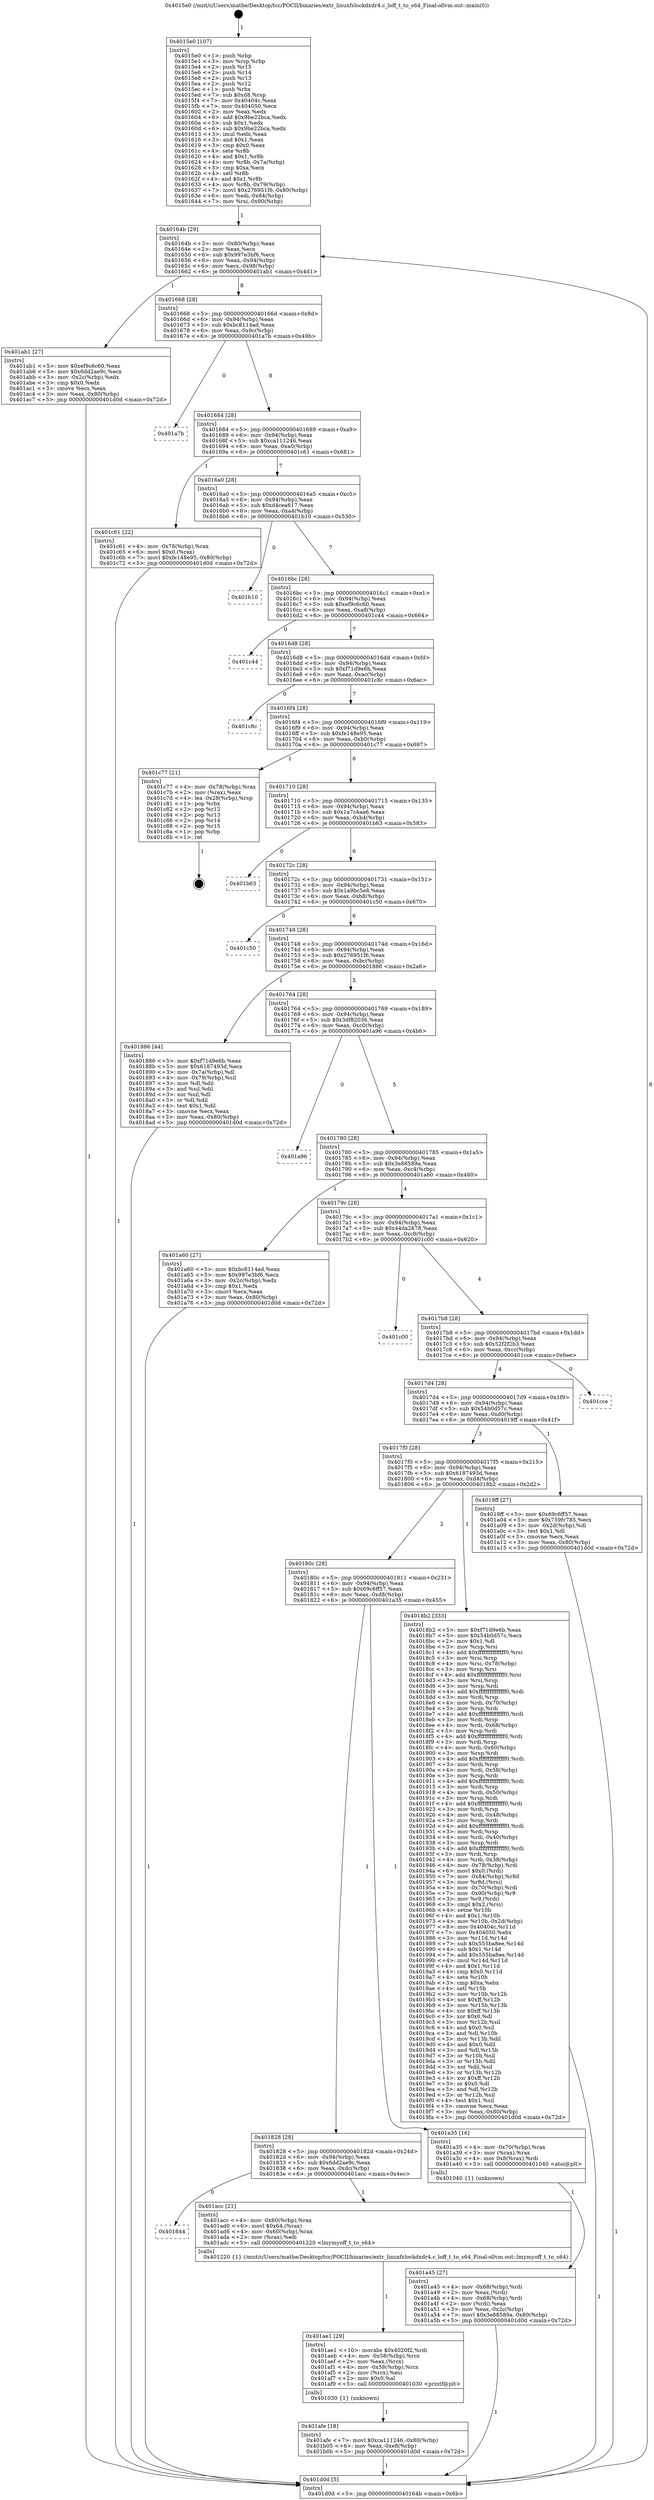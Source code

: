 digraph "0x4015e0" {
  label = "0x4015e0 (/mnt/c/Users/mathe/Desktop/tcc/POCII/binaries/extr_linuxfslockdxdr4.c_loff_t_to_s64_Final-ollvm.out::main(0))"
  labelloc = "t"
  node[shape=record]

  Entry [label="",width=0.3,height=0.3,shape=circle,fillcolor=black,style=filled]
  "0x40164b" [label="{
     0x40164b [29]\l
     | [instrs]\l
     &nbsp;&nbsp;0x40164b \<+3\>: mov -0x80(%rbp),%eax\l
     &nbsp;&nbsp;0x40164e \<+2\>: mov %eax,%ecx\l
     &nbsp;&nbsp;0x401650 \<+6\>: sub $0x997e3bf6,%ecx\l
     &nbsp;&nbsp;0x401656 \<+6\>: mov %eax,-0x94(%rbp)\l
     &nbsp;&nbsp;0x40165c \<+6\>: mov %ecx,-0x98(%rbp)\l
     &nbsp;&nbsp;0x401662 \<+6\>: je 0000000000401ab1 \<main+0x4d1\>\l
  }"]
  "0x401ab1" [label="{
     0x401ab1 [27]\l
     | [instrs]\l
     &nbsp;&nbsp;0x401ab1 \<+5\>: mov $0xef9c6c60,%eax\l
     &nbsp;&nbsp;0x401ab6 \<+5\>: mov $0x6dd2ae9c,%ecx\l
     &nbsp;&nbsp;0x401abb \<+3\>: mov -0x2c(%rbp),%edx\l
     &nbsp;&nbsp;0x401abe \<+3\>: cmp $0x0,%edx\l
     &nbsp;&nbsp;0x401ac1 \<+3\>: cmove %ecx,%eax\l
     &nbsp;&nbsp;0x401ac4 \<+3\>: mov %eax,-0x80(%rbp)\l
     &nbsp;&nbsp;0x401ac7 \<+5\>: jmp 0000000000401d0d \<main+0x72d\>\l
  }"]
  "0x401668" [label="{
     0x401668 [28]\l
     | [instrs]\l
     &nbsp;&nbsp;0x401668 \<+5\>: jmp 000000000040166d \<main+0x8d\>\l
     &nbsp;&nbsp;0x40166d \<+6\>: mov -0x94(%rbp),%eax\l
     &nbsp;&nbsp;0x401673 \<+5\>: sub $0xbc8114ad,%eax\l
     &nbsp;&nbsp;0x401678 \<+6\>: mov %eax,-0x9c(%rbp)\l
     &nbsp;&nbsp;0x40167e \<+6\>: je 0000000000401a7b \<main+0x49b\>\l
  }"]
  Exit [label="",width=0.3,height=0.3,shape=circle,fillcolor=black,style=filled,peripheries=2]
  "0x401a7b" [label="{
     0x401a7b\l
  }", style=dashed]
  "0x401684" [label="{
     0x401684 [28]\l
     | [instrs]\l
     &nbsp;&nbsp;0x401684 \<+5\>: jmp 0000000000401689 \<main+0xa9\>\l
     &nbsp;&nbsp;0x401689 \<+6\>: mov -0x94(%rbp),%eax\l
     &nbsp;&nbsp;0x40168f \<+5\>: sub $0xca111246,%eax\l
     &nbsp;&nbsp;0x401694 \<+6\>: mov %eax,-0xa0(%rbp)\l
     &nbsp;&nbsp;0x40169a \<+6\>: je 0000000000401c61 \<main+0x681\>\l
  }"]
  "0x401afe" [label="{
     0x401afe [18]\l
     | [instrs]\l
     &nbsp;&nbsp;0x401afe \<+7\>: movl $0xca111246,-0x80(%rbp)\l
     &nbsp;&nbsp;0x401b05 \<+6\>: mov %eax,-0xe8(%rbp)\l
     &nbsp;&nbsp;0x401b0b \<+5\>: jmp 0000000000401d0d \<main+0x72d\>\l
  }"]
  "0x401c61" [label="{
     0x401c61 [22]\l
     | [instrs]\l
     &nbsp;&nbsp;0x401c61 \<+4\>: mov -0x78(%rbp),%rax\l
     &nbsp;&nbsp;0x401c65 \<+6\>: movl $0x0,(%rax)\l
     &nbsp;&nbsp;0x401c6b \<+7\>: movl $0xfe148e95,-0x80(%rbp)\l
     &nbsp;&nbsp;0x401c72 \<+5\>: jmp 0000000000401d0d \<main+0x72d\>\l
  }"]
  "0x4016a0" [label="{
     0x4016a0 [28]\l
     | [instrs]\l
     &nbsp;&nbsp;0x4016a0 \<+5\>: jmp 00000000004016a5 \<main+0xc5\>\l
     &nbsp;&nbsp;0x4016a5 \<+6\>: mov -0x94(%rbp),%eax\l
     &nbsp;&nbsp;0x4016ab \<+5\>: sub $0xd4cea617,%eax\l
     &nbsp;&nbsp;0x4016b0 \<+6\>: mov %eax,-0xa4(%rbp)\l
     &nbsp;&nbsp;0x4016b6 \<+6\>: je 0000000000401b10 \<main+0x530\>\l
  }"]
  "0x401ae1" [label="{
     0x401ae1 [29]\l
     | [instrs]\l
     &nbsp;&nbsp;0x401ae1 \<+10\>: movabs $0x4020f2,%rdi\l
     &nbsp;&nbsp;0x401aeb \<+4\>: mov -0x58(%rbp),%rcx\l
     &nbsp;&nbsp;0x401aef \<+2\>: mov %eax,(%rcx)\l
     &nbsp;&nbsp;0x401af1 \<+4\>: mov -0x58(%rbp),%rcx\l
     &nbsp;&nbsp;0x401af5 \<+2\>: mov (%rcx),%esi\l
     &nbsp;&nbsp;0x401af7 \<+2\>: mov $0x0,%al\l
     &nbsp;&nbsp;0x401af9 \<+5\>: call 0000000000401030 \<printf@plt\>\l
     | [calls]\l
     &nbsp;&nbsp;0x401030 \{1\} (unknown)\l
  }"]
  "0x401b10" [label="{
     0x401b10\l
  }", style=dashed]
  "0x4016bc" [label="{
     0x4016bc [28]\l
     | [instrs]\l
     &nbsp;&nbsp;0x4016bc \<+5\>: jmp 00000000004016c1 \<main+0xe1\>\l
     &nbsp;&nbsp;0x4016c1 \<+6\>: mov -0x94(%rbp),%eax\l
     &nbsp;&nbsp;0x4016c7 \<+5\>: sub $0xef9c6c60,%eax\l
     &nbsp;&nbsp;0x4016cc \<+6\>: mov %eax,-0xa8(%rbp)\l
     &nbsp;&nbsp;0x4016d2 \<+6\>: je 0000000000401c44 \<main+0x664\>\l
  }"]
  "0x401844" [label="{
     0x401844\l
  }", style=dashed]
  "0x401c44" [label="{
     0x401c44\l
  }", style=dashed]
  "0x4016d8" [label="{
     0x4016d8 [28]\l
     | [instrs]\l
     &nbsp;&nbsp;0x4016d8 \<+5\>: jmp 00000000004016dd \<main+0xfd\>\l
     &nbsp;&nbsp;0x4016dd \<+6\>: mov -0x94(%rbp),%eax\l
     &nbsp;&nbsp;0x4016e3 \<+5\>: sub $0xf71d9e6b,%eax\l
     &nbsp;&nbsp;0x4016e8 \<+6\>: mov %eax,-0xac(%rbp)\l
     &nbsp;&nbsp;0x4016ee \<+6\>: je 0000000000401c8c \<main+0x6ac\>\l
  }"]
  "0x401acc" [label="{
     0x401acc [21]\l
     | [instrs]\l
     &nbsp;&nbsp;0x401acc \<+4\>: mov -0x60(%rbp),%rax\l
     &nbsp;&nbsp;0x401ad0 \<+6\>: movl $0x64,(%rax)\l
     &nbsp;&nbsp;0x401ad6 \<+4\>: mov -0x60(%rbp),%rax\l
     &nbsp;&nbsp;0x401ada \<+2\>: mov (%rax),%edi\l
     &nbsp;&nbsp;0x401adc \<+5\>: call 0000000000401220 \<lmymyoff_t_to_s64\>\l
     | [calls]\l
     &nbsp;&nbsp;0x401220 \{1\} (/mnt/c/Users/mathe/Desktop/tcc/POCII/binaries/extr_linuxfslockdxdr4.c_loff_t_to_s64_Final-ollvm.out::lmymyoff_t_to_s64)\l
  }"]
  "0x401c8c" [label="{
     0x401c8c\l
  }", style=dashed]
  "0x4016f4" [label="{
     0x4016f4 [28]\l
     | [instrs]\l
     &nbsp;&nbsp;0x4016f4 \<+5\>: jmp 00000000004016f9 \<main+0x119\>\l
     &nbsp;&nbsp;0x4016f9 \<+6\>: mov -0x94(%rbp),%eax\l
     &nbsp;&nbsp;0x4016ff \<+5\>: sub $0xfe148e95,%eax\l
     &nbsp;&nbsp;0x401704 \<+6\>: mov %eax,-0xb0(%rbp)\l
     &nbsp;&nbsp;0x40170a \<+6\>: je 0000000000401c77 \<main+0x697\>\l
  }"]
  "0x401a45" [label="{
     0x401a45 [27]\l
     | [instrs]\l
     &nbsp;&nbsp;0x401a45 \<+4\>: mov -0x68(%rbp),%rdi\l
     &nbsp;&nbsp;0x401a49 \<+2\>: mov %eax,(%rdi)\l
     &nbsp;&nbsp;0x401a4b \<+4\>: mov -0x68(%rbp),%rdi\l
     &nbsp;&nbsp;0x401a4f \<+2\>: mov (%rdi),%eax\l
     &nbsp;&nbsp;0x401a51 \<+3\>: mov %eax,-0x2c(%rbp)\l
     &nbsp;&nbsp;0x401a54 \<+7\>: movl $0x3e88589a,-0x80(%rbp)\l
     &nbsp;&nbsp;0x401a5b \<+5\>: jmp 0000000000401d0d \<main+0x72d\>\l
  }"]
  "0x401c77" [label="{
     0x401c77 [21]\l
     | [instrs]\l
     &nbsp;&nbsp;0x401c77 \<+4\>: mov -0x78(%rbp),%rax\l
     &nbsp;&nbsp;0x401c7b \<+2\>: mov (%rax),%eax\l
     &nbsp;&nbsp;0x401c7d \<+4\>: lea -0x28(%rbp),%rsp\l
     &nbsp;&nbsp;0x401c81 \<+1\>: pop %rbx\l
     &nbsp;&nbsp;0x401c82 \<+2\>: pop %r12\l
     &nbsp;&nbsp;0x401c84 \<+2\>: pop %r13\l
     &nbsp;&nbsp;0x401c86 \<+2\>: pop %r14\l
     &nbsp;&nbsp;0x401c88 \<+2\>: pop %r15\l
     &nbsp;&nbsp;0x401c8a \<+1\>: pop %rbp\l
     &nbsp;&nbsp;0x401c8b \<+1\>: ret\l
  }"]
  "0x401710" [label="{
     0x401710 [28]\l
     | [instrs]\l
     &nbsp;&nbsp;0x401710 \<+5\>: jmp 0000000000401715 \<main+0x135\>\l
     &nbsp;&nbsp;0x401715 \<+6\>: mov -0x94(%rbp),%eax\l
     &nbsp;&nbsp;0x40171b \<+5\>: sub $0x1a7c4aa6,%eax\l
     &nbsp;&nbsp;0x401720 \<+6\>: mov %eax,-0xb4(%rbp)\l
     &nbsp;&nbsp;0x401726 \<+6\>: je 0000000000401b63 \<main+0x583\>\l
  }"]
  "0x401828" [label="{
     0x401828 [28]\l
     | [instrs]\l
     &nbsp;&nbsp;0x401828 \<+5\>: jmp 000000000040182d \<main+0x24d\>\l
     &nbsp;&nbsp;0x40182d \<+6\>: mov -0x94(%rbp),%eax\l
     &nbsp;&nbsp;0x401833 \<+5\>: sub $0x6dd2ae9c,%eax\l
     &nbsp;&nbsp;0x401838 \<+6\>: mov %eax,-0xdc(%rbp)\l
     &nbsp;&nbsp;0x40183e \<+6\>: je 0000000000401acc \<main+0x4ec\>\l
  }"]
  "0x401b63" [label="{
     0x401b63\l
  }", style=dashed]
  "0x40172c" [label="{
     0x40172c [28]\l
     | [instrs]\l
     &nbsp;&nbsp;0x40172c \<+5\>: jmp 0000000000401731 \<main+0x151\>\l
     &nbsp;&nbsp;0x401731 \<+6\>: mov -0x94(%rbp),%eax\l
     &nbsp;&nbsp;0x401737 \<+5\>: sub $0x1a9bc5e8,%eax\l
     &nbsp;&nbsp;0x40173c \<+6\>: mov %eax,-0xb8(%rbp)\l
     &nbsp;&nbsp;0x401742 \<+6\>: je 0000000000401c50 \<main+0x670\>\l
  }"]
  "0x401a35" [label="{
     0x401a35 [16]\l
     | [instrs]\l
     &nbsp;&nbsp;0x401a35 \<+4\>: mov -0x70(%rbp),%rax\l
     &nbsp;&nbsp;0x401a39 \<+3\>: mov (%rax),%rax\l
     &nbsp;&nbsp;0x401a3c \<+4\>: mov 0x8(%rax),%rdi\l
     &nbsp;&nbsp;0x401a40 \<+5\>: call 0000000000401040 \<atoi@plt\>\l
     | [calls]\l
     &nbsp;&nbsp;0x401040 \{1\} (unknown)\l
  }"]
  "0x401c50" [label="{
     0x401c50\l
  }", style=dashed]
  "0x401748" [label="{
     0x401748 [28]\l
     | [instrs]\l
     &nbsp;&nbsp;0x401748 \<+5\>: jmp 000000000040174d \<main+0x16d\>\l
     &nbsp;&nbsp;0x40174d \<+6\>: mov -0x94(%rbp),%eax\l
     &nbsp;&nbsp;0x401753 \<+5\>: sub $0x276951f6,%eax\l
     &nbsp;&nbsp;0x401758 \<+6\>: mov %eax,-0xbc(%rbp)\l
     &nbsp;&nbsp;0x40175e \<+6\>: je 0000000000401886 \<main+0x2a6\>\l
  }"]
  "0x40180c" [label="{
     0x40180c [28]\l
     | [instrs]\l
     &nbsp;&nbsp;0x40180c \<+5\>: jmp 0000000000401811 \<main+0x231\>\l
     &nbsp;&nbsp;0x401811 \<+6\>: mov -0x94(%rbp),%eax\l
     &nbsp;&nbsp;0x401817 \<+5\>: sub $0x69c6ff57,%eax\l
     &nbsp;&nbsp;0x40181c \<+6\>: mov %eax,-0xd8(%rbp)\l
     &nbsp;&nbsp;0x401822 \<+6\>: je 0000000000401a35 \<main+0x455\>\l
  }"]
  "0x401886" [label="{
     0x401886 [44]\l
     | [instrs]\l
     &nbsp;&nbsp;0x401886 \<+5\>: mov $0xf71d9e6b,%eax\l
     &nbsp;&nbsp;0x40188b \<+5\>: mov $0x6187493d,%ecx\l
     &nbsp;&nbsp;0x401890 \<+3\>: mov -0x7a(%rbp),%dl\l
     &nbsp;&nbsp;0x401893 \<+4\>: mov -0x79(%rbp),%sil\l
     &nbsp;&nbsp;0x401897 \<+3\>: mov %dl,%dil\l
     &nbsp;&nbsp;0x40189a \<+3\>: and %sil,%dil\l
     &nbsp;&nbsp;0x40189d \<+3\>: xor %sil,%dl\l
     &nbsp;&nbsp;0x4018a0 \<+3\>: or %dl,%dil\l
     &nbsp;&nbsp;0x4018a3 \<+4\>: test $0x1,%dil\l
     &nbsp;&nbsp;0x4018a7 \<+3\>: cmovne %ecx,%eax\l
     &nbsp;&nbsp;0x4018aa \<+3\>: mov %eax,-0x80(%rbp)\l
     &nbsp;&nbsp;0x4018ad \<+5\>: jmp 0000000000401d0d \<main+0x72d\>\l
  }"]
  "0x401764" [label="{
     0x401764 [28]\l
     | [instrs]\l
     &nbsp;&nbsp;0x401764 \<+5\>: jmp 0000000000401769 \<main+0x189\>\l
     &nbsp;&nbsp;0x401769 \<+6\>: mov -0x94(%rbp),%eax\l
     &nbsp;&nbsp;0x40176f \<+5\>: sub $0x3df82036,%eax\l
     &nbsp;&nbsp;0x401774 \<+6\>: mov %eax,-0xc0(%rbp)\l
     &nbsp;&nbsp;0x40177a \<+6\>: je 0000000000401a96 \<main+0x4b6\>\l
  }"]
  "0x401d0d" [label="{
     0x401d0d [5]\l
     | [instrs]\l
     &nbsp;&nbsp;0x401d0d \<+5\>: jmp 000000000040164b \<main+0x6b\>\l
  }"]
  "0x4015e0" [label="{
     0x4015e0 [107]\l
     | [instrs]\l
     &nbsp;&nbsp;0x4015e0 \<+1\>: push %rbp\l
     &nbsp;&nbsp;0x4015e1 \<+3\>: mov %rsp,%rbp\l
     &nbsp;&nbsp;0x4015e4 \<+2\>: push %r15\l
     &nbsp;&nbsp;0x4015e6 \<+2\>: push %r14\l
     &nbsp;&nbsp;0x4015e8 \<+2\>: push %r13\l
     &nbsp;&nbsp;0x4015ea \<+2\>: push %r12\l
     &nbsp;&nbsp;0x4015ec \<+1\>: push %rbx\l
     &nbsp;&nbsp;0x4015ed \<+7\>: sub $0xd8,%rsp\l
     &nbsp;&nbsp;0x4015f4 \<+7\>: mov 0x40404c,%eax\l
     &nbsp;&nbsp;0x4015fb \<+7\>: mov 0x404050,%ecx\l
     &nbsp;&nbsp;0x401602 \<+2\>: mov %eax,%edx\l
     &nbsp;&nbsp;0x401604 \<+6\>: add $0x9be22bca,%edx\l
     &nbsp;&nbsp;0x40160a \<+3\>: sub $0x1,%edx\l
     &nbsp;&nbsp;0x40160d \<+6\>: sub $0x9be22bca,%edx\l
     &nbsp;&nbsp;0x401613 \<+3\>: imul %edx,%eax\l
     &nbsp;&nbsp;0x401616 \<+3\>: and $0x1,%eax\l
     &nbsp;&nbsp;0x401619 \<+3\>: cmp $0x0,%eax\l
     &nbsp;&nbsp;0x40161c \<+4\>: sete %r8b\l
     &nbsp;&nbsp;0x401620 \<+4\>: and $0x1,%r8b\l
     &nbsp;&nbsp;0x401624 \<+4\>: mov %r8b,-0x7a(%rbp)\l
     &nbsp;&nbsp;0x401628 \<+3\>: cmp $0xa,%ecx\l
     &nbsp;&nbsp;0x40162b \<+4\>: setl %r8b\l
     &nbsp;&nbsp;0x40162f \<+4\>: and $0x1,%r8b\l
     &nbsp;&nbsp;0x401633 \<+4\>: mov %r8b,-0x79(%rbp)\l
     &nbsp;&nbsp;0x401637 \<+7\>: movl $0x276951f6,-0x80(%rbp)\l
     &nbsp;&nbsp;0x40163e \<+6\>: mov %edi,-0x84(%rbp)\l
     &nbsp;&nbsp;0x401644 \<+7\>: mov %rsi,-0x90(%rbp)\l
  }"]
  "0x4018b2" [label="{
     0x4018b2 [333]\l
     | [instrs]\l
     &nbsp;&nbsp;0x4018b2 \<+5\>: mov $0xf71d9e6b,%eax\l
     &nbsp;&nbsp;0x4018b7 \<+5\>: mov $0x54b0d57c,%ecx\l
     &nbsp;&nbsp;0x4018bc \<+2\>: mov $0x1,%dl\l
     &nbsp;&nbsp;0x4018be \<+3\>: mov %rsp,%rsi\l
     &nbsp;&nbsp;0x4018c1 \<+4\>: add $0xfffffffffffffff0,%rsi\l
     &nbsp;&nbsp;0x4018c5 \<+3\>: mov %rsi,%rsp\l
     &nbsp;&nbsp;0x4018c8 \<+4\>: mov %rsi,-0x78(%rbp)\l
     &nbsp;&nbsp;0x4018cc \<+3\>: mov %rsp,%rsi\l
     &nbsp;&nbsp;0x4018cf \<+4\>: add $0xfffffffffffffff0,%rsi\l
     &nbsp;&nbsp;0x4018d3 \<+3\>: mov %rsi,%rsp\l
     &nbsp;&nbsp;0x4018d6 \<+3\>: mov %rsp,%rdi\l
     &nbsp;&nbsp;0x4018d9 \<+4\>: add $0xfffffffffffffff0,%rdi\l
     &nbsp;&nbsp;0x4018dd \<+3\>: mov %rdi,%rsp\l
     &nbsp;&nbsp;0x4018e0 \<+4\>: mov %rdi,-0x70(%rbp)\l
     &nbsp;&nbsp;0x4018e4 \<+3\>: mov %rsp,%rdi\l
     &nbsp;&nbsp;0x4018e7 \<+4\>: add $0xfffffffffffffff0,%rdi\l
     &nbsp;&nbsp;0x4018eb \<+3\>: mov %rdi,%rsp\l
     &nbsp;&nbsp;0x4018ee \<+4\>: mov %rdi,-0x68(%rbp)\l
     &nbsp;&nbsp;0x4018f2 \<+3\>: mov %rsp,%rdi\l
     &nbsp;&nbsp;0x4018f5 \<+4\>: add $0xfffffffffffffff0,%rdi\l
     &nbsp;&nbsp;0x4018f9 \<+3\>: mov %rdi,%rsp\l
     &nbsp;&nbsp;0x4018fc \<+4\>: mov %rdi,-0x60(%rbp)\l
     &nbsp;&nbsp;0x401900 \<+3\>: mov %rsp,%rdi\l
     &nbsp;&nbsp;0x401903 \<+4\>: add $0xfffffffffffffff0,%rdi\l
     &nbsp;&nbsp;0x401907 \<+3\>: mov %rdi,%rsp\l
     &nbsp;&nbsp;0x40190a \<+4\>: mov %rdi,-0x58(%rbp)\l
     &nbsp;&nbsp;0x40190e \<+3\>: mov %rsp,%rdi\l
     &nbsp;&nbsp;0x401911 \<+4\>: add $0xfffffffffffffff0,%rdi\l
     &nbsp;&nbsp;0x401915 \<+3\>: mov %rdi,%rsp\l
     &nbsp;&nbsp;0x401918 \<+4\>: mov %rdi,-0x50(%rbp)\l
     &nbsp;&nbsp;0x40191c \<+3\>: mov %rsp,%rdi\l
     &nbsp;&nbsp;0x40191f \<+4\>: add $0xfffffffffffffff0,%rdi\l
     &nbsp;&nbsp;0x401923 \<+3\>: mov %rdi,%rsp\l
     &nbsp;&nbsp;0x401926 \<+4\>: mov %rdi,-0x48(%rbp)\l
     &nbsp;&nbsp;0x40192a \<+3\>: mov %rsp,%rdi\l
     &nbsp;&nbsp;0x40192d \<+4\>: add $0xfffffffffffffff0,%rdi\l
     &nbsp;&nbsp;0x401931 \<+3\>: mov %rdi,%rsp\l
     &nbsp;&nbsp;0x401934 \<+4\>: mov %rdi,-0x40(%rbp)\l
     &nbsp;&nbsp;0x401938 \<+3\>: mov %rsp,%rdi\l
     &nbsp;&nbsp;0x40193b \<+4\>: add $0xfffffffffffffff0,%rdi\l
     &nbsp;&nbsp;0x40193f \<+3\>: mov %rdi,%rsp\l
     &nbsp;&nbsp;0x401942 \<+4\>: mov %rdi,-0x38(%rbp)\l
     &nbsp;&nbsp;0x401946 \<+4\>: mov -0x78(%rbp),%rdi\l
     &nbsp;&nbsp;0x40194a \<+6\>: movl $0x0,(%rdi)\l
     &nbsp;&nbsp;0x401950 \<+7\>: mov -0x84(%rbp),%r8d\l
     &nbsp;&nbsp;0x401957 \<+3\>: mov %r8d,(%rsi)\l
     &nbsp;&nbsp;0x40195a \<+4\>: mov -0x70(%rbp),%rdi\l
     &nbsp;&nbsp;0x40195e \<+7\>: mov -0x90(%rbp),%r9\l
     &nbsp;&nbsp;0x401965 \<+3\>: mov %r9,(%rdi)\l
     &nbsp;&nbsp;0x401968 \<+3\>: cmpl $0x2,(%rsi)\l
     &nbsp;&nbsp;0x40196b \<+4\>: setne %r10b\l
     &nbsp;&nbsp;0x40196f \<+4\>: and $0x1,%r10b\l
     &nbsp;&nbsp;0x401973 \<+4\>: mov %r10b,-0x2d(%rbp)\l
     &nbsp;&nbsp;0x401977 \<+8\>: mov 0x40404c,%r11d\l
     &nbsp;&nbsp;0x40197f \<+7\>: mov 0x404050,%ebx\l
     &nbsp;&nbsp;0x401986 \<+3\>: mov %r11d,%r14d\l
     &nbsp;&nbsp;0x401989 \<+7\>: sub $0x555ba8ee,%r14d\l
     &nbsp;&nbsp;0x401990 \<+4\>: sub $0x1,%r14d\l
     &nbsp;&nbsp;0x401994 \<+7\>: add $0x555ba8ee,%r14d\l
     &nbsp;&nbsp;0x40199b \<+4\>: imul %r14d,%r11d\l
     &nbsp;&nbsp;0x40199f \<+4\>: and $0x1,%r11d\l
     &nbsp;&nbsp;0x4019a3 \<+4\>: cmp $0x0,%r11d\l
     &nbsp;&nbsp;0x4019a7 \<+4\>: sete %r10b\l
     &nbsp;&nbsp;0x4019ab \<+3\>: cmp $0xa,%ebx\l
     &nbsp;&nbsp;0x4019ae \<+4\>: setl %r15b\l
     &nbsp;&nbsp;0x4019b2 \<+3\>: mov %r10b,%r12b\l
     &nbsp;&nbsp;0x4019b5 \<+4\>: xor $0xff,%r12b\l
     &nbsp;&nbsp;0x4019b9 \<+3\>: mov %r15b,%r13b\l
     &nbsp;&nbsp;0x4019bc \<+4\>: xor $0xff,%r13b\l
     &nbsp;&nbsp;0x4019c0 \<+3\>: xor $0x0,%dl\l
     &nbsp;&nbsp;0x4019c3 \<+3\>: mov %r12b,%sil\l
     &nbsp;&nbsp;0x4019c6 \<+4\>: and $0x0,%sil\l
     &nbsp;&nbsp;0x4019ca \<+3\>: and %dl,%r10b\l
     &nbsp;&nbsp;0x4019cd \<+3\>: mov %r13b,%dil\l
     &nbsp;&nbsp;0x4019d0 \<+4\>: and $0x0,%dil\l
     &nbsp;&nbsp;0x4019d4 \<+3\>: and %dl,%r15b\l
     &nbsp;&nbsp;0x4019d7 \<+3\>: or %r10b,%sil\l
     &nbsp;&nbsp;0x4019da \<+3\>: or %r15b,%dil\l
     &nbsp;&nbsp;0x4019dd \<+3\>: xor %dil,%sil\l
     &nbsp;&nbsp;0x4019e0 \<+3\>: or %r13b,%r12b\l
     &nbsp;&nbsp;0x4019e3 \<+4\>: xor $0xff,%r12b\l
     &nbsp;&nbsp;0x4019e7 \<+3\>: or $0x0,%dl\l
     &nbsp;&nbsp;0x4019ea \<+3\>: and %dl,%r12b\l
     &nbsp;&nbsp;0x4019ed \<+3\>: or %r12b,%sil\l
     &nbsp;&nbsp;0x4019f0 \<+4\>: test $0x1,%sil\l
     &nbsp;&nbsp;0x4019f4 \<+3\>: cmovne %ecx,%eax\l
     &nbsp;&nbsp;0x4019f7 \<+3\>: mov %eax,-0x80(%rbp)\l
     &nbsp;&nbsp;0x4019fa \<+5\>: jmp 0000000000401d0d \<main+0x72d\>\l
  }"]
  "0x401a96" [label="{
     0x401a96\l
  }", style=dashed]
  "0x401780" [label="{
     0x401780 [28]\l
     | [instrs]\l
     &nbsp;&nbsp;0x401780 \<+5\>: jmp 0000000000401785 \<main+0x1a5\>\l
     &nbsp;&nbsp;0x401785 \<+6\>: mov -0x94(%rbp),%eax\l
     &nbsp;&nbsp;0x40178b \<+5\>: sub $0x3e88589a,%eax\l
     &nbsp;&nbsp;0x401790 \<+6\>: mov %eax,-0xc4(%rbp)\l
     &nbsp;&nbsp;0x401796 \<+6\>: je 0000000000401a60 \<main+0x480\>\l
  }"]
  "0x4017f0" [label="{
     0x4017f0 [28]\l
     | [instrs]\l
     &nbsp;&nbsp;0x4017f0 \<+5\>: jmp 00000000004017f5 \<main+0x215\>\l
     &nbsp;&nbsp;0x4017f5 \<+6\>: mov -0x94(%rbp),%eax\l
     &nbsp;&nbsp;0x4017fb \<+5\>: sub $0x6187493d,%eax\l
     &nbsp;&nbsp;0x401800 \<+6\>: mov %eax,-0xd4(%rbp)\l
     &nbsp;&nbsp;0x401806 \<+6\>: je 00000000004018b2 \<main+0x2d2\>\l
  }"]
  "0x401a60" [label="{
     0x401a60 [27]\l
     | [instrs]\l
     &nbsp;&nbsp;0x401a60 \<+5\>: mov $0xbc8114ad,%eax\l
     &nbsp;&nbsp;0x401a65 \<+5\>: mov $0x997e3bf6,%ecx\l
     &nbsp;&nbsp;0x401a6a \<+3\>: mov -0x2c(%rbp),%edx\l
     &nbsp;&nbsp;0x401a6d \<+3\>: cmp $0x1,%edx\l
     &nbsp;&nbsp;0x401a70 \<+3\>: cmovl %ecx,%eax\l
     &nbsp;&nbsp;0x401a73 \<+3\>: mov %eax,-0x80(%rbp)\l
     &nbsp;&nbsp;0x401a76 \<+5\>: jmp 0000000000401d0d \<main+0x72d\>\l
  }"]
  "0x40179c" [label="{
     0x40179c [28]\l
     | [instrs]\l
     &nbsp;&nbsp;0x40179c \<+5\>: jmp 00000000004017a1 \<main+0x1c1\>\l
     &nbsp;&nbsp;0x4017a1 \<+6\>: mov -0x94(%rbp),%eax\l
     &nbsp;&nbsp;0x4017a7 \<+5\>: sub $0x44da2678,%eax\l
     &nbsp;&nbsp;0x4017ac \<+6\>: mov %eax,-0xc8(%rbp)\l
     &nbsp;&nbsp;0x4017b2 \<+6\>: je 0000000000401c00 \<main+0x620\>\l
  }"]
  "0x4019ff" [label="{
     0x4019ff [27]\l
     | [instrs]\l
     &nbsp;&nbsp;0x4019ff \<+5\>: mov $0x69c6ff57,%eax\l
     &nbsp;&nbsp;0x401a04 \<+5\>: mov $0x759fc785,%ecx\l
     &nbsp;&nbsp;0x401a09 \<+3\>: mov -0x2d(%rbp),%dl\l
     &nbsp;&nbsp;0x401a0c \<+3\>: test $0x1,%dl\l
     &nbsp;&nbsp;0x401a0f \<+3\>: cmovne %ecx,%eax\l
     &nbsp;&nbsp;0x401a12 \<+3\>: mov %eax,-0x80(%rbp)\l
     &nbsp;&nbsp;0x401a15 \<+5\>: jmp 0000000000401d0d \<main+0x72d\>\l
  }"]
  "0x401c00" [label="{
     0x401c00\l
  }", style=dashed]
  "0x4017b8" [label="{
     0x4017b8 [28]\l
     | [instrs]\l
     &nbsp;&nbsp;0x4017b8 \<+5\>: jmp 00000000004017bd \<main+0x1dd\>\l
     &nbsp;&nbsp;0x4017bd \<+6\>: mov -0x94(%rbp),%eax\l
     &nbsp;&nbsp;0x4017c3 \<+5\>: sub $0x52f2f2b3,%eax\l
     &nbsp;&nbsp;0x4017c8 \<+6\>: mov %eax,-0xcc(%rbp)\l
     &nbsp;&nbsp;0x4017ce \<+6\>: je 0000000000401cce \<main+0x6ee\>\l
  }"]
  "0x4017d4" [label="{
     0x4017d4 [28]\l
     | [instrs]\l
     &nbsp;&nbsp;0x4017d4 \<+5\>: jmp 00000000004017d9 \<main+0x1f9\>\l
     &nbsp;&nbsp;0x4017d9 \<+6\>: mov -0x94(%rbp),%eax\l
     &nbsp;&nbsp;0x4017df \<+5\>: sub $0x54b0d57c,%eax\l
     &nbsp;&nbsp;0x4017e4 \<+6\>: mov %eax,-0xd0(%rbp)\l
     &nbsp;&nbsp;0x4017ea \<+6\>: je 00000000004019ff \<main+0x41f\>\l
  }"]
  "0x401cce" [label="{
     0x401cce\l
  }", style=dashed]
  Entry -> "0x4015e0" [label=" 1"]
  "0x40164b" -> "0x401ab1" [label=" 1"]
  "0x40164b" -> "0x401668" [label=" 8"]
  "0x401c77" -> Exit [label=" 1"]
  "0x401668" -> "0x401a7b" [label=" 0"]
  "0x401668" -> "0x401684" [label=" 8"]
  "0x401c61" -> "0x401d0d" [label=" 1"]
  "0x401684" -> "0x401c61" [label=" 1"]
  "0x401684" -> "0x4016a0" [label=" 7"]
  "0x401afe" -> "0x401d0d" [label=" 1"]
  "0x4016a0" -> "0x401b10" [label=" 0"]
  "0x4016a0" -> "0x4016bc" [label=" 7"]
  "0x401ae1" -> "0x401afe" [label=" 1"]
  "0x4016bc" -> "0x401c44" [label=" 0"]
  "0x4016bc" -> "0x4016d8" [label=" 7"]
  "0x401acc" -> "0x401ae1" [label=" 1"]
  "0x4016d8" -> "0x401c8c" [label=" 0"]
  "0x4016d8" -> "0x4016f4" [label=" 7"]
  "0x401828" -> "0x401844" [label=" 0"]
  "0x4016f4" -> "0x401c77" [label=" 1"]
  "0x4016f4" -> "0x401710" [label=" 6"]
  "0x401828" -> "0x401acc" [label=" 1"]
  "0x401710" -> "0x401b63" [label=" 0"]
  "0x401710" -> "0x40172c" [label=" 6"]
  "0x401ab1" -> "0x401d0d" [label=" 1"]
  "0x40172c" -> "0x401c50" [label=" 0"]
  "0x40172c" -> "0x401748" [label=" 6"]
  "0x401a60" -> "0x401d0d" [label=" 1"]
  "0x401748" -> "0x401886" [label=" 1"]
  "0x401748" -> "0x401764" [label=" 5"]
  "0x401886" -> "0x401d0d" [label=" 1"]
  "0x4015e0" -> "0x40164b" [label=" 1"]
  "0x401d0d" -> "0x40164b" [label=" 8"]
  "0x40180c" -> "0x401828" [label=" 1"]
  "0x401764" -> "0x401a96" [label=" 0"]
  "0x401764" -> "0x401780" [label=" 5"]
  "0x40180c" -> "0x401a35" [label=" 1"]
  "0x401780" -> "0x401a60" [label=" 1"]
  "0x401780" -> "0x40179c" [label=" 4"]
  "0x4019ff" -> "0x401d0d" [label=" 1"]
  "0x40179c" -> "0x401c00" [label=" 0"]
  "0x40179c" -> "0x4017b8" [label=" 4"]
  "0x4018b2" -> "0x401d0d" [label=" 1"]
  "0x4017b8" -> "0x401cce" [label=" 0"]
  "0x4017b8" -> "0x4017d4" [label=" 4"]
  "0x401a35" -> "0x401a45" [label=" 1"]
  "0x4017d4" -> "0x4019ff" [label=" 1"]
  "0x4017d4" -> "0x4017f0" [label=" 3"]
  "0x401a45" -> "0x401d0d" [label=" 1"]
  "0x4017f0" -> "0x4018b2" [label=" 1"]
  "0x4017f0" -> "0x40180c" [label=" 2"]
}
